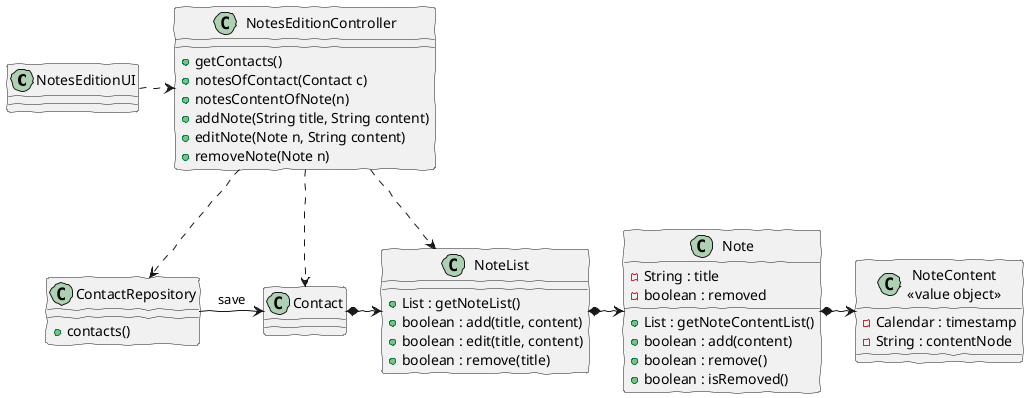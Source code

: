@startuml cd_notes_edition.png
skinparam handwritten true
skinparam packageStyle rect
skinparam defaultFontName FG Virgil
skinparam shadowing false 
skinparam SequenceMessageAlign center

class NotesEditionUI{    
}
class NotesEditionController{
    +getContacts()
    +notesOfContact(Contact c)
    +notesContentOfNote(n)
    +addNote(String title, String content) 
    +editNote(Note n, String content)
    +removeNote(Note n)
}
class ContactRepository{
    +contacts()
}
class Contact{
}
class NoteList{
    +List : getNoteList()
    +boolean : add(title, content)
    +boolean : edit(title, content)
    +boolean : remove(title)
}
class Note{
    -String : title
    -boolean : removed
    +List : getNoteContentList()
    +boolean : add(content)
    +boolean : remove()
    +boolean : isRemoved()
}
class "NoteContent\n<<value object>>"{
    -Calendar : timestamp
    -String : contentNode
}

NotesEditionUI .> NotesEditionController
NotesEditionController .-> ContactRepository
NotesEditionController .-> NoteList
NotesEditionController .-> Contact
ContactRepository -> Contact : save
Contact *-> NoteList
NoteList *-> Note
Note *-> "NoteContent\n<<value object>>"

@enduml
